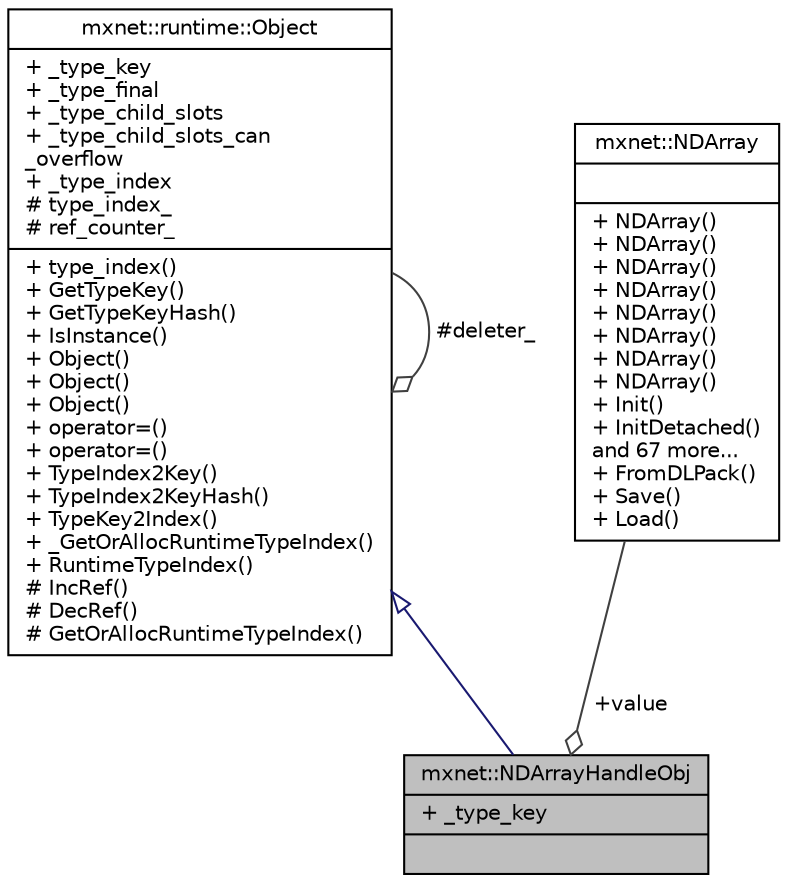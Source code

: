 digraph "mxnet::NDArrayHandleObj"
{
 // LATEX_PDF_SIZE
  edge [fontname="Helvetica",fontsize="10",labelfontname="Helvetica",labelfontsize="10"];
  node [fontname="Helvetica",fontsize="10",shape=record];
  Node1 [label="{mxnet::NDArrayHandleObj\n|+ _type_key\l|}",height=0.2,width=0.4,color="black", fillcolor="grey75", style="filled", fontcolor="black",tooltip=" "];
  Node2 -> Node1 [dir="back",color="midnightblue",fontsize="10",style="solid",arrowtail="onormal",fontname="Helvetica"];
  Node2 [label="{mxnet::runtime::Object\n|+ _type_key\l+ _type_final\l+ _type_child_slots\l+ _type_child_slots_can\l_overflow\l+ _type_index\l# type_index_\l# ref_counter_\l|+ type_index()\l+ GetTypeKey()\l+ GetTypeKeyHash()\l+ IsInstance()\l+ Object()\l+ Object()\l+ Object()\l+ operator=()\l+ operator=()\l+ TypeIndex2Key()\l+ TypeIndex2KeyHash()\l+ TypeKey2Index()\l+ _GetOrAllocRuntimeTypeIndex()\l+ RuntimeTypeIndex()\l# IncRef()\l# DecRef()\l# GetOrAllocRuntimeTypeIndex()\l}",height=0.2,width=0.4,color="black", fillcolor="white", style="filled",URL="$classmxnet_1_1runtime_1_1Object.html",tooltip="base class of all object containers."];
  Node2 -> Node2 [color="grey25",fontsize="10",style="solid",label=" #deleter_" ,arrowhead="odiamond",fontname="Helvetica"];
  Node3 -> Node1 [color="grey25",fontsize="10",style="solid",label=" +value" ,arrowhead="odiamond",fontname="Helvetica"];
  Node3 [label="{mxnet::NDArray\n||+ NDArray()\l+ NDArray()\l+ NDArray()\l+ NDArray()\l+ NDArray()\l+ NDArray()\l+ NDArray()\l+ NDArray()\l+ Init()\l+ InitDetached()\land 67 more...\l+ FromDLPack()\l+ Save()\l+ Load()\l}",height=0.2,width=0.4,color="black", fillcolor="white", style="filled",URL="$classmxnet_1_1NDArray.html",tooltip="ndarray interface"];
}
